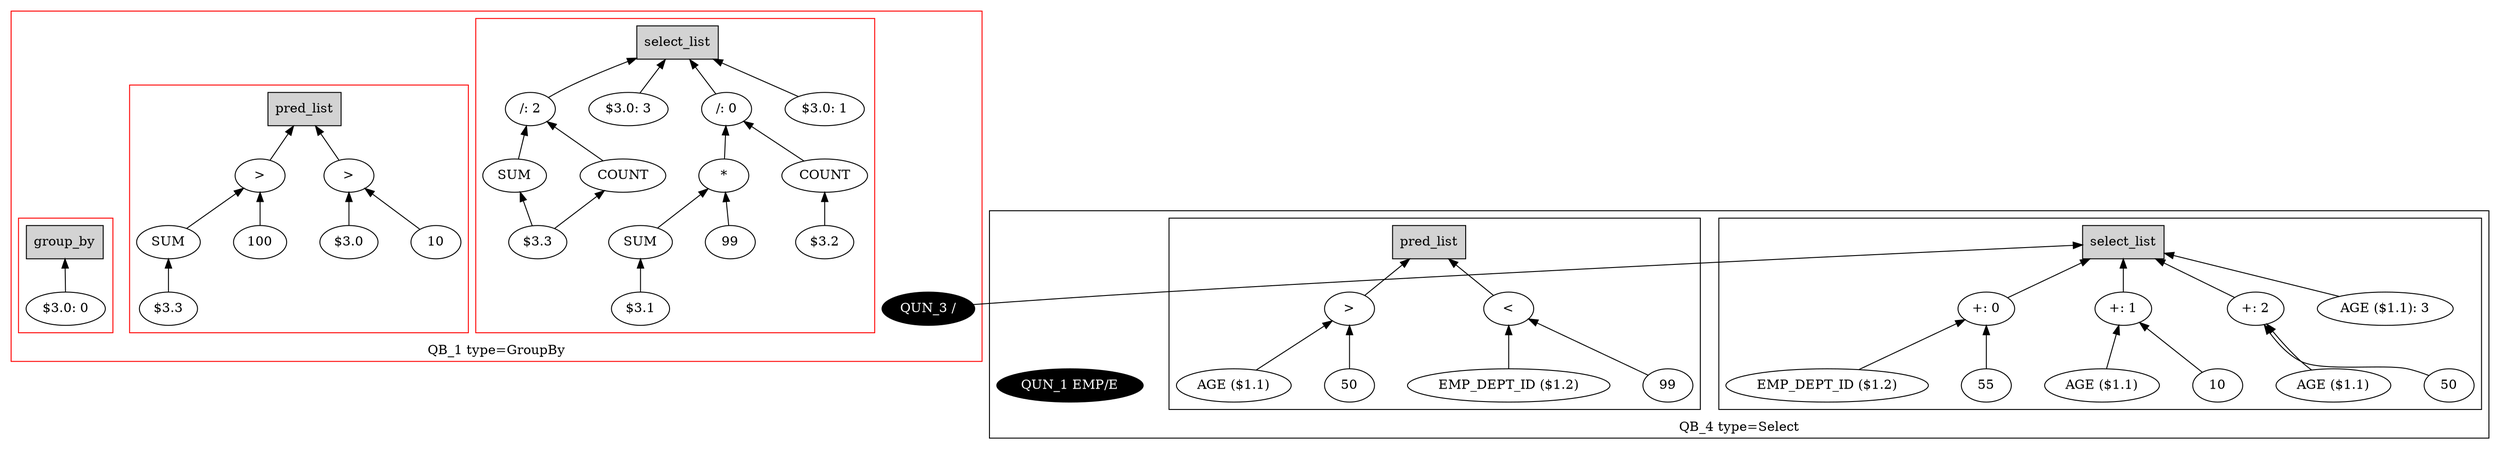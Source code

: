 digraph example1 {
    rankdir=BT;
    nodesep=0.5;
    ordering="in";
  subgraph cluster_QB_1 {
    "QB_1_selectlist"[label="select_list",shape=box,style=filled];
    color = "red"
  subgraph cluster_select_listQB_1 {
    exprnodeExprKey11v1[label="/: 0"];
    exprnodeExprKey6v1 -> exprnodeExprKey11v1;
    exprnodeExprKey6v1[label="*"];
    exprnodeExprKey4v1 -> exprnodeExprKey6v1;
    exprnodeExprKey4v1[label="SUM"];
    exprnodeExprKey40v1 -> exprnodeExprKey4v1;
    exprnodeExprKey40v1[label="$3.1"];
    exprnodeExprKey5v1 -> exprnodeExprKey6v1;
    exprnodeExprKey5v1[label="99"];
    exprnodeExprKey10v1 -> exprnodeExprKey11v1;
    exprnodeExprKey10v1[label="COUNT"];
    exprnodeExprKey41v1 -> exprnodeExprKey10v1;
    exprnodeExprKey41v1[label="$3.2"];
    exprnodeExprKey11v1 -> "QB_1_selectlist";
    exprnodeExprKey42v1[label="$3.0: 1"];
    exprnodeExprKey42v1 -> "QB_1_selectlist";
    exprnodeExprKey46v1[label="/: 2"];
    exprnodeExprKey44v1 -> exprnodeExprKey46v1;
    exprnodeExprKey44v1[label="SUM"];
    exprnodeExprKey43v1 -> exprnodeExprKey44v1;
    exprnodeExprKey43v1[label="$3.3"];
    exprnodeExprKey45v1 -> exprnodeExprKey46v1;
    exprnodeExprKey45v1[label="COUNT"];
    exprnodeExprKey43v1 -> exprnodeExprKey45v1;
    exprnodeExprKey43v1[label="$3.3"];
    exprnodeExprKey46v1 -> "QB_1_selectlist";
    exprnodeExprKey47v1[label="$3.0: 3"];
    exprnodeExprKey47v1 -> "QB_1_selectlist";
}
    "QUN_3"[label="QUN_3 /", fillcolor=black, fontcolor=white, style=filled]
  subgraph cluster_pred_listQB_1 {
    exprnodeExprKey33v1[label=">"];
    exprnodeExprKey31v1 -> exprnodeExprKey33v1;
    exprnodeExprKey31v1[label="SUM"];
    exprnodeExprKey48v1 -> exprnodeExprKey31v1;
    exprnodeExprKey48v1[label="$3.3"];
    exprnodeExprKey32v1 -> exprnodeExprKey33v1;
    exprnodeExprKey32v1[label="100"];
    exprnodeExprKey33v1 -> QB_1_pred_list;
    exprnodeExprKey38v1[label=">"];
    exprnodeExprKey49v1 -> exprnodeExprKey38v1;
    exprnodeExprKey49v1[label="$3.0"];
    exprnodeExprKey37v1 -> exprnodeExprKey38v1;
    exprnodeExprKey37v1[label="10"];
    exprnodeExprKey38v1 -> QB_1_pred_list;
    "QB_1_pred_list"[label="pred_list",shape=box,style=filled];
}
  subgraph cluster_group_byQB_1 {
    "QB_1_group_by"[label="group_by",shape=box,style=filled];
    exprnodeExprKey50v1[label="$3.0: 0"];
    exprnodeExprKey50v1 -> "QB_1_group_by";
}
    label = "QB_1 type=GroupBy";
}
    "QUN_3" -> "QB_4_selectlist";
  subgraph cluster_QB_4 {
    "QB_4_selectlist"[label="select_list",shape=box,style=filled];
  subgraph cluster_select_listQB_4 {
    exprnodeExprKey29v1[label="+: 0"];
    exprnodeExprKey27v1 -> exprnodeExprKey29v1;
    exprnodeExprKey27v1[label="EMP_DEPT_ID ($1.2)"];
    exprnodeExprKey28v1 -> exprnodeExprKey29v1;
    exprnodeExprKey28v1[label="55"];
    exprnodeExprKey29v1 -> "QB_4_selectlist";
    exprnodeExprKey3v1[label="+: 1"];
    exprnodeExprKey1v1 -> exprnodeExprKey3v1;
    exprnodeExprKey1v1[label="AGE ($1.1)"];
    exprnodeExprKey2v1 -> exprnodeExprKey3v1;
    exprnodeExprKey2v1[label="10"];
    exprnodeExprKey3v1 -> "QB_4_selectlist";
    exprnodeExprKey9v1[label="+: 2"];
    exprnodeExprKey7v1 -> exprnodeExprKey9v1;
    exprnodeExprKey7v1[label="AGE ($1.1)"];
    exprnodeExprKey8v1 -> exprnodeExprKey9v1;
    exprnodeExprKey8v1[label="50"];
    exprnodeExprKey9v1 -> "QB_4_selectlist";
    exprnodeExprKey15v1[label="AGE ($1.1): 3"];
    exprnodeExprKey15v1 -> "QB_4_selectlist";
}
    "QUN_1"[label="QUN_1 EMP/E", fillcolor=black, fontcolor=white, style=filled]
  subgraph cluster_pred_listQB_4 {
    exprnodeExprKey22v1[label=">"];
    exprnodeExprKey20v1 -> exprnodeExprKey22v1;
    exprnodeExprKey20v1[label="AGE ($1.1)"];
    exprnodeExprKey21v1 -> exprnodeExprKey22v1;
    exprnodeExprKey21v1[label="50"];
    exprnodeExprKey22v1 -> QB_4_pred_list;
    exprnodeExprKey25v1[label="<"];
    exprnodeExprKey23v1 -> exprnodeExprKey25v1;
    exprnodeExprKey23v1[label="EMP_DEPT_ID ($1.2)"];
    exprnodeExprKey24v1 -> exprnodeExprKey25v1;
    exprnodeExprKey24v1[label="99"];
    exprnodeExprKey25v1 -> QB_4_pred_list;
    "QB_4_pred_list"[label="pred_list",shape=box,style=filled];
}
    label = "QB_4 type=Select";
}
}
